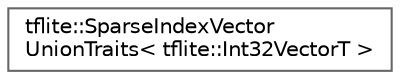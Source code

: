 digraph "Graphical Class Hierarchy"
{
 // LATEX_PDF_SIZE
  bgcolor="transparent";
  edge [fontname=Helvetica,fontsize=10,labelfontname=Helvetica,labelfontsize=10];
  node [fontname=Helvetica,fontsize=10,shape=box,height=0.2,width=0.4];
  rankdir="LR";
  Node0 [id="Node000000",label="tflite::SparseIndexVector\lUnionTraits\< tflite::Int32VectorT \>",height=0.2,width=0.4,color="grey40", fillcolor="white", style="filled",URL="$structtflite_1_1_sparse_index_vector_union_traits_3_01tflite_1_1_int32_vector_t_01_4.html",tooltip=" "];
}
